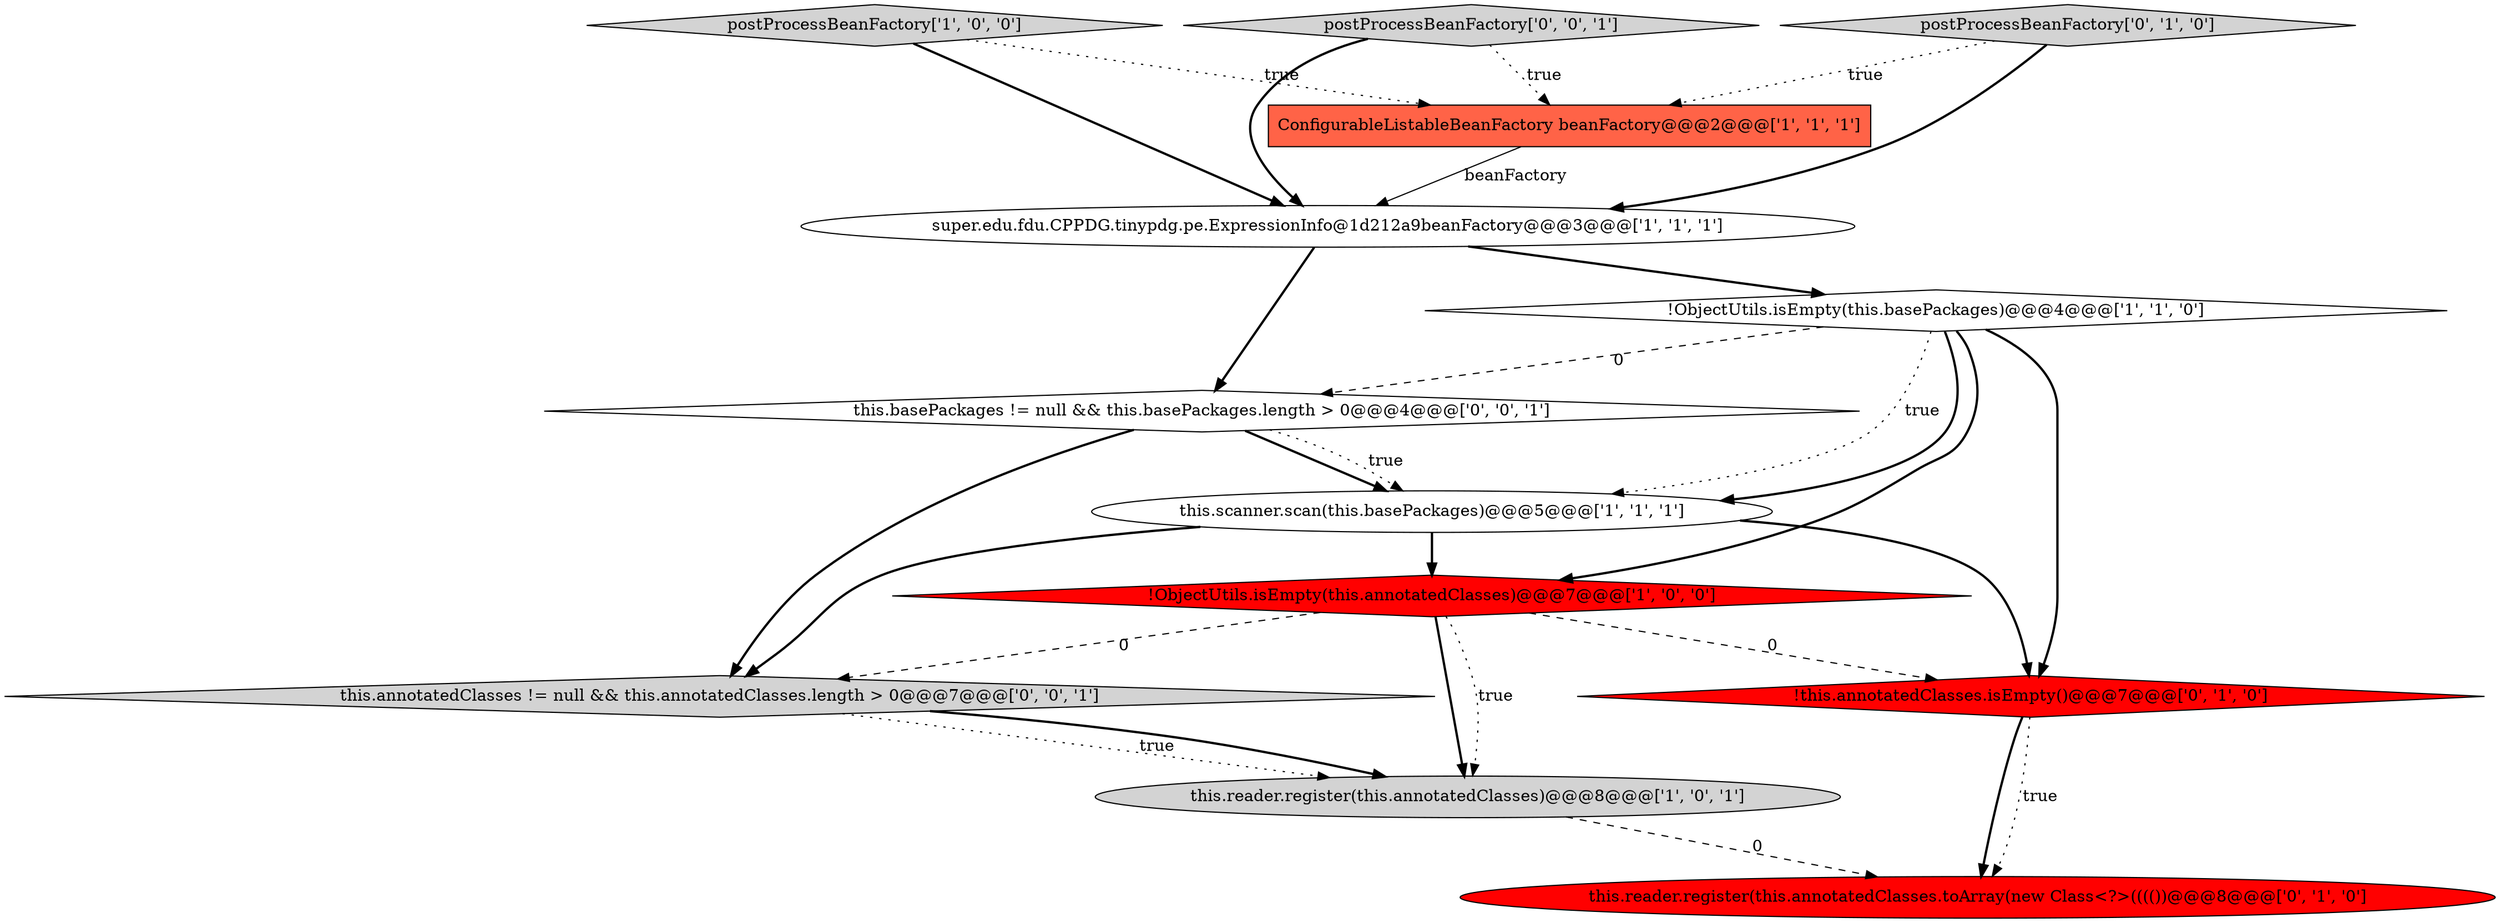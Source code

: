 digraph {
4 [style = filled, label = "ConfigurableListableBeanFactory beanFactory@@@2@@@['1', '1', '1']", fillcolor = tomato, shape = box image = "AAA0AAABBB1BBB"];
5 [style = filled, label = "postProcessBeanFactory['1', '0', '0']", fillcolor = lightgray, shape = diamond image = "AAA0AAABBB1BBB"];
11 [style = filled, label = "this.basePackages != null && this.basePackages.length > 0@@@4@@@['0', '0', '1']", fillcolor = white, shape = diamond image = "AAA0AAABBB3BBB"];
7 [style = filled, label = "!this.annotatedClasses.isEmpty()@@@7@@@['0', '1', '0']", fillcolor = red, shape = diamond image = "AAA1AAABBB2BBB"];
0 [style = filled, label = "!ObjectUtils.isEmpty(this.annotatedClasses)@@@7@@@['1', '0', '0']", fillcolor = red, shape = diamond image = "AAA1AAABBB1BBB"];
3 [style = filled, label = "this.scanner.scan(this.basePackages)@@@5@@@['1', '1', '1']", fillcolor = white, shape = ellipse image = "AAA0AAABBB1BBB"];
8 [style = filled, label = "this.reader.register(this.annotatedClasses.toArray(new Class<?>(((())@@@8@@@['0', '1', '0']", fillcolor = red, shape = ellipse image = "AAA1AAABBB2BBB"];
1 [style = filled, label = "this.reader.register(this.annotatedClasses)@@@8@@@['1', '0', '1']", fillcolor = lightgray, shape = ellipse image = "AAA0AAABBB1BBB"];
12 [style = filled, label = "this.annotatedClasses != null && this.annotatedClasses.length > 0@@@7@@@['0', '0', '1']", fillcolor = lightgray, shape = diamond image = "AAA0AAABBB3BBB"];
10 [style = filled, label = "postProcessBeanFactory['0', '0', '1']", fillcolor = lightgray, shape = diamond image = "AAA0AAABBB3BBB"];
6 [style = filled, label = "super.edu.fdu.CPPDG.tinypdg.pe.ExpressionInfo@1d212a9beanFactory@@@3@@@['1', '1', '1']", fillcolor = white, shape = ellipse image = "AAA0AAABBB1BBB"];
2 [style = filled, label = "!ObjectUtils.isEmpty(this.basePackages)@@@4@@@['1', '1', '0']", fillcolor = white, shape = diamond image = "AAA0AAABBB1BBB"];
9 [style = filled, label = "postProcessBeanFactory['0', '1', '0']", fillcolor = lightgray, shape = diamond image = "AAA0AAABBB2BBB"];
2->3 [style = dotted, label="true"];
2->3 [style = bold, label=""];
12->1 [style = dotted, label="true"];
11->12 [style = bold, label=""];
3->12 [style = bold, label=""];
0->12 [style = dashed, label="0"];
7->8 [style = bold, label=""];
12->1 [style = bold, label=""];
10->6 [style = bold, label=""];
5->4 [style = dotted, label="true"];
3->0 [style = bold, label=""];
9->6 [style = bold, label=""];
6->2 [style = bold, label=""];
2->0 [style = bold, label=""];
4->6 [style = solid, label="beanFactory"];
5->6 [style = bold, label=""];
3->7 [style = bold, label=""];
11->3 [style = bold, label=""];
0->1 [style = bold, label=""];
6->11 [style = bold, label=""];
9->4 [style = dotted, label="true"];
2->11 [style = dashed, label="0"];
1->8 [style = dashed, label="0"];
2->7 [style = bold, label=""];
10->4 [style = dotted, label="true"];
7->8 [style = dotted, label="true"];
11->3 [style = dotted, label="true"];
0->7 [style = dashed, label="0"];
0->1 [style = dotted, label="true"];
}

